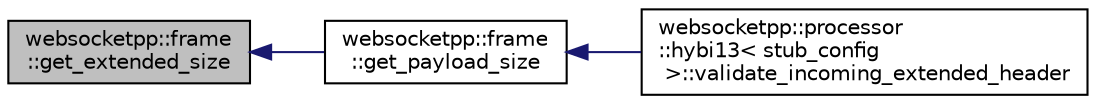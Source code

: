 digraph "websocketpp::frame::get_extended_size"
{
  edge [fontname="Helvetica",fontsize="10",labelfontname="Helvetica",labelfontsize="10"];
  node [fontname="Helvetica",fontsize="10",shape=record];
  rankdir="LR";
  Node36 [label="websocketpp::frame\l::get_extended_size",height=0.2,width=0.4,color="black", fillcolor="grey75", style="filled", fontcolor="black"];
  Node36 -> Node37 [dir="back",color="midnightblue",fontsize="10",style="solid",fontname="Helvetica"];
  Node37 [label="websocketpp::frame\l::get_payload_size",height=0.2,width=0.4,color="black", fillcolor="white", style="filled",URL="$namespacewebsocketpp_1_1frame.html#a2ca0b9ba6077f201997da543d45b067f",tooltip="Extract the full payload size field from a WebSocket header. "];
  Node37 -> Node38 [dir="back",color="midnightblue",fontsize="10",style="solid",fontname="Helvetica"];
  Node38 [label="websocketpp::processor\l::hybi13\< stub_config\l \>::validate_incoming_extended_header",height=0.2,width=0.4,color="black", fillcolor="white", style="filled",URL="$classwebsocketpp_1_1processor_1_1hybi13.html#aee8565136bb0820e9a8914dfc5fdb753",tooltip="Validate an incoming extended header. "];
}
